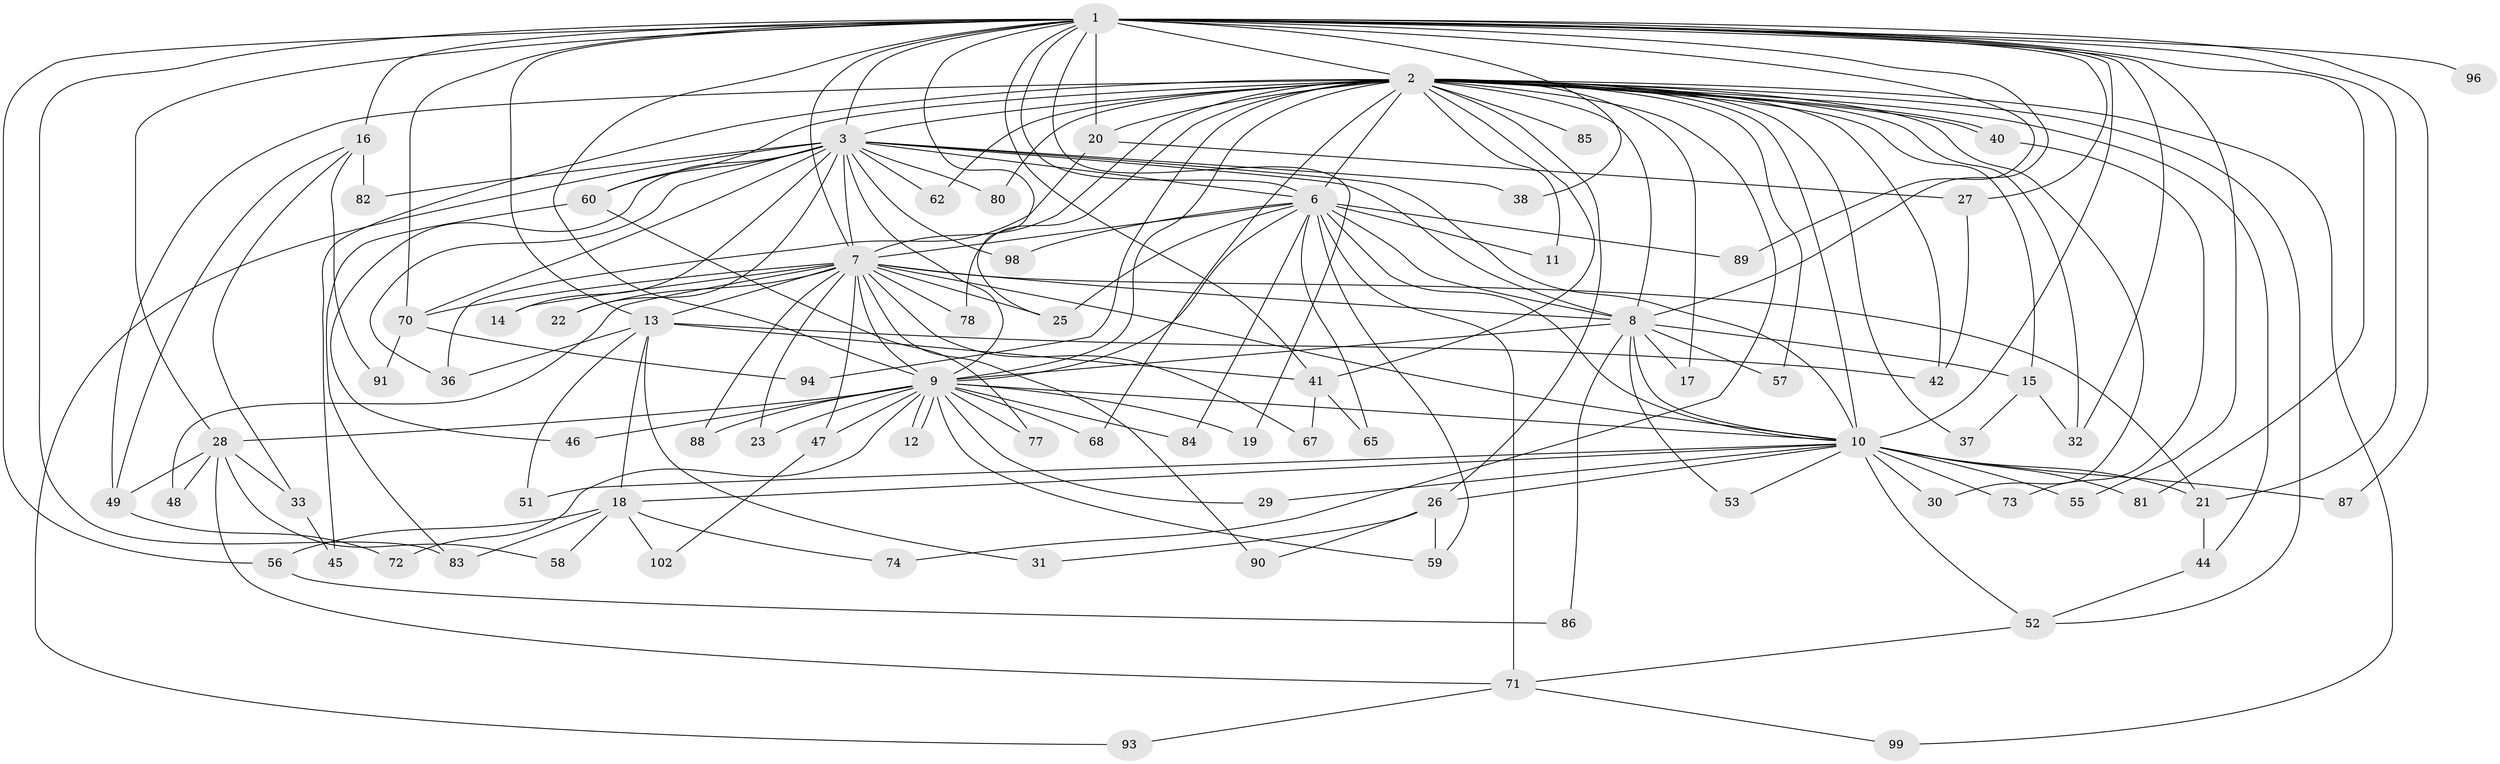 // original degree distribution, {24: 0.029411764705882353, 22: 0.0196078431372549, 17: 0.00980392156862745, 18: 0.00980392156862745, 21: 0.00980392156862745, 16: 0.00980392156862745, 25: 0.00980392156862745, 2: 0.5980392156862745, 8: 0.00980392156862745, 4: 0.0784313725490196, 6: 0.00980392156862745, 7: 0.0196078431372549, 3: 0.1568627450980392, 5: 0.029411764705882353}
// Generated by graph-tools (version 1.1) at 2025/11/02/27/25 16:11:05]
// undirected, 80 vertices, 181 edges
graph export_dot {
graph [start="1"]
  node [color=gray90,style=filled];
  1 [super="+5"];
  2 [super="+4"];
  3 [super="+100"];
  6 [super="+75"];
  7 [super="+39"];
  8;
  9 [super="+97"];
  10 [super="+34"];
  11;
  12;
  13 [super="+54"];
  14;
  15;
  16 [super="+24"];
  17;
  18 [super="+95"];
  19;
  20;
  21 [super="+35"];
  22 [super="+50"];
  23;
  25 [super="+79"];
  26;
  27 [super="+43"];
  28;
  29;
  30;
  31;
  32 [super="+63"];
  33;
  36;
  37;
  38;
  40;
  41 [super="+61"];
  42;
  44 [super="+69"];
  45;
  46;
  47;
  48;
  49 [super="+101"];
  51;
  52;
  53;
  55;
  56;
  57;
  58;
  59 [super="+64"];
  60 [super="+66"];
  62;
  65;
  67;
  68;
  70 [super="+92"];
  71 [super="+76"];
  72;
  73;
  74;
  77;
  78;
  80;
  81;
  82;
  83;
  84;
  85;
  86;
  87;
  88;
  89;
  90;
  91;
  93;
  94;
  96;
  98;
  99;
  102;
  1 -- 2 [weight=4];
  1 -- 3 [weight=2];
  1 -- 6 [weight=2];
  1 -- 7 [weight=2];
  1 -- 8 [weight=2];
  1 -- 9 [weight=2];
  1 -- 10 [weight=3];
  1 -- 16 [weight=3];
  1 -- 21;
  1 -- 25;
  1 -- 27;
  1 -- 28;
  1 -- 32;
  1 -- 41;
  1 -- 55;
  1 -- 81;
  1 -- 83;
  1 -- 87;
  1 -- 96 [weight=2];
  1 -- 13;
  1 -- 19;
  1 -- 20;
  1 -- 89;
  1 -- 38;
  1 -- 56;
  1 -- 70;
  2 -- 3 [weight=2];
  2 -- 6 [weight=2];
  2 -- 7 [weight=3];
  2 -- 8 [weight=2];
  2 -- 9 [weight=2];
  2 -- 10 [weight=2];
  2 -- 11;
  2 -- 17;
  2 -- 30;
  2 -- 32;
  2 -- 37;
  2 -- 40;
  2 -- 40;
  2 -- 45;
  2 -- 52;
  2 -- 60;
  2 -- 74;
  2 -- 78;
  2 -- 85 [weight=2];
  2 -- 94;
  2 -- 99;
  2 -- 68;
  2 -- 15;
  2 -- 80;
  2 -- 20;
  2 -- 26;
  2 -- 42;
  2 -- 44;
  2 -- 49;
  2 -- 57;
  2 -- 62;
  2 -- 41;
  3 -- 6;
  3 -- 7;
  3 -- 8;
  3 -- 9 [weight=2];
  3 -- 10;
  3 -- 14;
  3 -- 22 [weight=2];
  3 -- 36;
  3 -- 38;
  3 -- 46;
  3 -- 60 [weight=2];
  3 -- 62;
  3 -- 70;
  3 -- 80;
  3 -- 82;
  3 -- 93;
  3 -- 98;
  6 -- 7;
  6 -- 8 [weight=2];
  6 -- 9;
  6 -- 10;
  6 -- 11;
  6 -- 25;
  6 -- 65;
  6 -- 84;
  6 -- 89;
  6 -- 98;
  6 -- 59;
  6 -- 71;
  7 -- 8;
  7 -- 9;
  7 -- 10;
  7 -- 13;
  7 -- 14;
  7 -- 21;
  7 -- 22;
  7 -- 23;
  7 -- 47;
  7 -- 48;
  7 -- 67;
  7 -- 70;
  7 -- 90;
  7 -- 25;
  7 -- 88;
  7 -- 78;
  8 -- 9 [weight=2];
  8 -- 10;
  8 -- 15;
  8 -- 17;
  8 -- 53;
  8 -- 57;
  8 -- 86;
  9 -- 10;
  9 -- 12;
  9 -- 12;
  9 -- 19;
  9 -- 23;
  9 -- 28;
  9 -- 29;
  9 -- 46;
  9 -- 47;
  9 -- 59;
  9 -- 68;
  9 -- 72;
  9 -- 77;
  9 -- 84;
  9 -- 88;
  10 -- 18;
  10 -- 26;
  10 -- 29;
  10 -- 30;
  10 -- 51;
  10 -- 52;
  10 -- 53;
  10 -- 55;
  10 -- 73;
  10 -- 81;
  10 -- 87;
  10 -- 21;
  13 -- 18;
  13 -- 31;
  13 -- 41;
  13 -- 42;
  13 -- 51;
  13 -- 36;
  15 -- 37;
  15 -- 32;
  16 -- 82;
  16 -- 91;
  16 -- 33;
  16 -- 49;
  18 -- 56;
  18 -- 58;
  18 -- 74;
  18 -- 102;
  18 -- 83;
  20 -- 27;
  20 -- 36;
  21 -- 44;
  26 -- 31;
  26 -- 59;
  26 -- 90;
  27 -- 42;
  28 -- 33;
  28 -- 48;
  28 -- 49;
  28 -- 58;
  28 -- 71;
  33 -- 45;
  40 -- 73;
  41 -- 65;
  41 -- 67;
  44 -- 52;
  47 -- 102;
  49 -- 72;
  52 -- 71;
  56 -- 86;
  60 -- 83;
  60 -- 77;
  70 -- 91;
  70 -- 94;
  71 -- 93;
  71 -- 99;
}
